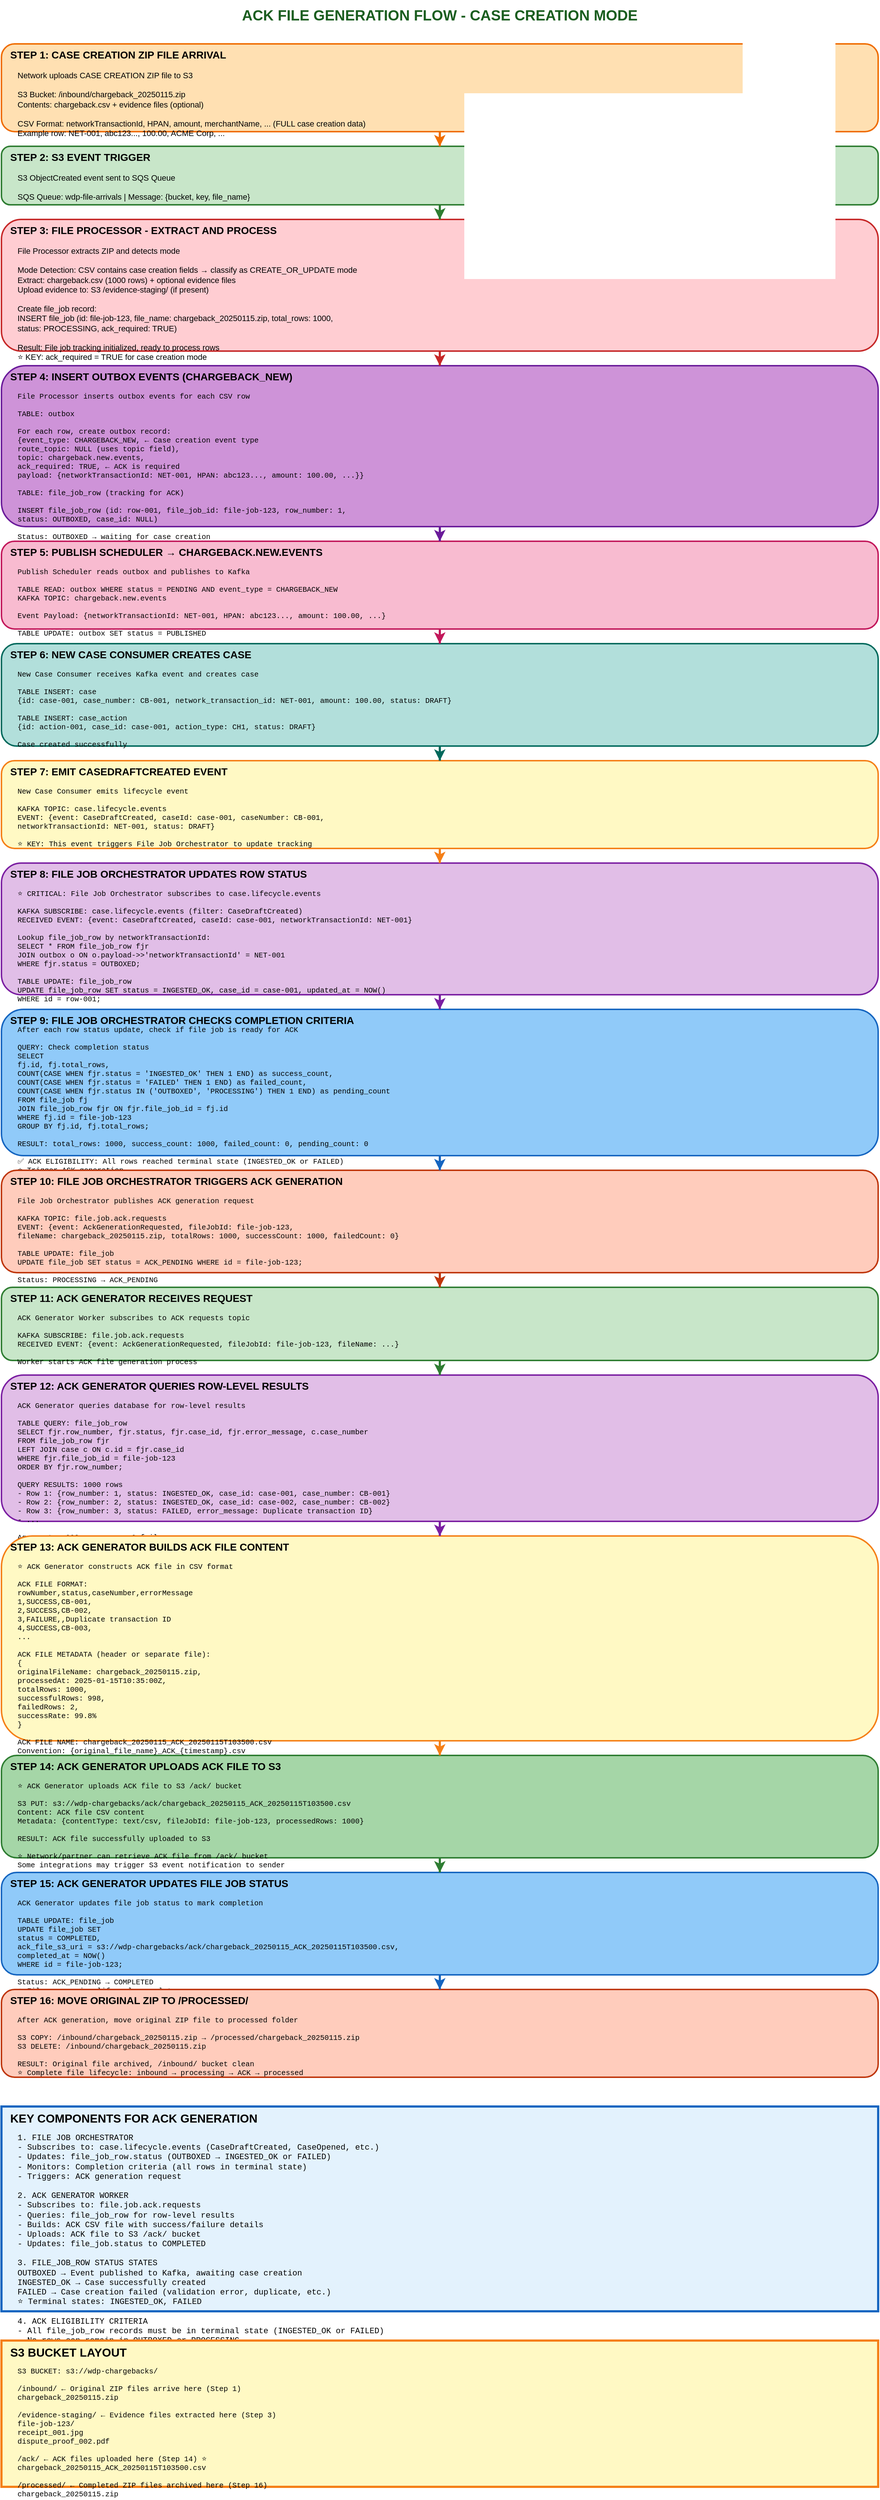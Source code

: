 <mxfile version="28.2.5">
  <diagram id="ack-flow" name="ACK Generation Flow">
    <mxGraphModel dx="646" dy="416" grid="1" gridSize="10" guides="1" tooltips="1" connect="1" arrows="1" fold="1" page="1" pageScale="1" pageWidth="1400" pageHeight="3800" math="0" shadow="0">
      <root>
        <mxCell id="0" />
        <mxCell id="1" parent="0" />
        <mxCell id="title" value="ACK FILE GENERATION FLOW - CASE CREATION MODE" style="text;html=1;strokeColor=none;fillColor=none;align=center;verticalAlign=middle;whiteSpace=wrap;fontSize=20;fontStyle=1;fontColor=#1b5e20;" parent="1" vertex="1">
          <mxGeometry x="100" y="20" width="1200" height="40" as="geometry" />
        </mxCell>
        <mxCell id="step1-box" value="STEP 1: CASE CREATION ZIP FILE ARRIVAL" style="rounded=1;whiteSpace=wrap;html=1;fillColor=#ffe0b2;strokeColor=#ef6c00;fontSize=14;fontStyle=1;align=left;verticalAlign=top;spacingLeft=10;strokeWidth=2;" parent="1" vertex="1">
          <mxGeometry x="100" y="80" width="1200" height="120" as="geometry" />
        </mxCell>
        <mxCell id="step1-detail" value="Network uploads CASE CREATION ZIP file to S3&#xa;&#xa;S3 Bucket: /inbound/chargeback_20250115.zip&#xa;Contents: chargeback.csv + evidence files (optional)&#xa;&#xa;CSV Format: networkTransactionId, HPAN, amount, merchantName, ... (FULL case creation data)&#xa;Example row: NET-001, abc123..., 100.00, ACME Corp, ..." style="text;html=1;strokeColor=none;fillColor=none;align=left;verticalAlign=top;whiteSpace=wrap;fontSize=11;spacingLeft=10;" parent="1" vertex="1">
          <mxGeometry x="110" y="110" width="1180" height="80" as="geometry" />
        </mxCell>
        <mxCell id="step2-box" value="STEP 2: S3 EVENT TRIGGER" style="rounded=1;whiteSpace=wrap;html=1;fillColor=#c8e6c9;strokeColor=#2e7d32;fontSize=14;fontStyle=1;align=left;verticalAlign=top;spacingLeft=10;strokeWidth=2;" parent="1" vertex="1">
          <mxGeometry x="100" y="220" width="1200" height="80" as="geometry" />
        </mxCell>
        <mxCell id="step2-detail" value="S3 ObjectCreated event sent to SQS Queue&#xa;&#xa;SQS Queue: wdp-file-arrivals | Message: {bucket, key, file_name}" style="text;html=1;strokeColor=none;fillColor=none;align=left;verticalAlign=top;whiteSpace=wrap;fontSize=11;spacingLeft=10;" parent="1" vertex="1">
          <mxGeometry x="110" y="250" width="1180" height="40" as="geometry" />
        </mxCell>
        <mxCell id="step3-box" value="STEP 3: FILE PROCESSOR - EXTRACT AND PROCESS" style="rounded=1;whiteSpace=wrap;html=1;fillColor=#ffcdd2;strokeColor=#c62828;fontSize=14;fontStyle=1;align=left;verticalAlign=top;spacingLeft=10;strokeWidth=2;" parent="1" vertex="1">
          <mxGeometry x="100" y="320" width="1200" height="180" as="geometry" />
        </mxCell>
        <mxCell id="step3-detail" value="File Processor extracts ZIP and detects mode&#xa;&#xa;Mode Detection: CSV contains case creation fields → classify as CREATE_OR_UPDATE mode&#xa;Extract: chargeback.csv (1000 rows) + optional evidence files&#xa;Upload evidence to: S3 /evidence-staging/ (if present)&#xa;&#xa;Create file_job record:&#xa;INSERT file_job (id: file-job-123, file_name: chargeback_20250115.zip, total_rows: 1000, &#xa;                  status: PROCESSING, ack_required: TRUE)&#xa;&#xa;Result: File job tracking initialized, ready to process rows&#xa;⭐ KEY: ack_required = TRUE for case creation mode" style="text;html=1;strokeColor=none;fillColor=none;align=left;verticalAlign=top;whiteSpace=wrap;fontSize=11;spacingLeft=10;" parent="1" vertex="1">
          <mxGeometry x="110" y="350" width="1180" height="140" as="geometry" />
        </mxCell>
        <mxCell id="step4-box" value="STEP 4: INSERT OUTBOX EVENTS (CHARGEBACK_NEW)" style="rounded=1;whiteSpace=wrap;html=1;fillColor=#ce93d8;strokeColor=#6a1b9a;fontSize=14;fontStyle=1;align=left;verticalAlign=top;spacingLeft=10;strokeWidth=2;" parent="1" vertex="1">
          <mxGeometry x="100" y="520" width="1200" height="220" as="geometry" />
        </mxCell>
        <mxCell id="step4-detail" value="File Processor inserts outbox events for each CSV row&#xa;&#xa;TABLE: outbox&#xa;&#xa;For each row, create outbox record:&#xa;{event_type: CHARGEBACK_NEW,  ← Case creation event type&#xa; route_topic: NULL (uses topic field),&#xa; topic: chargeback.new.events,&#xa; ack_required: TRUE,  ← ACK is required&#xa; payload: {networkTransactionId: NET-001, HPAN: abc123..., amount: 100.00, ...}}&#xa;&#xa;TABLE: file_job_row (tracking for ACK)&#xa;&#xa;INSERT file_job_row (id: row-001, file_job_id: file-job-123, row_number: 1, &#xa;                      status: OUTBOXED, case_id: NULL)&#xa;&#xa;Status: OUTBOXED → waiting for case creation&#xa;&#xa;⭐ KEY: file_job_row.status tracks row-level completion for ACK eligibility" style="text;html=1;strokeColor=none;fillColor=none;align=left;verticalAlign=top;whiteSpace=wrap;fontSize=10;spacingLeft=10;fontFamily=Courier New;" parent="1" vertex="1">
          <mxGeometry x="110" y="550" width="1180" height="180" as="geometry" />
        </mxCell>
        <mxCell id="step5-box" value="STEP 5: PUBLISH SCHEDULER → CHARGEBACK.NEW.EVENTS" style="rounded=1;whiteSpace=wrap;html=1;fillColor=#f8bbd0;strokeColor=#c2185b;fontSize=14;fontStyle=1;align=left;verticalAlign=top;spacingLeft=10;strokeWidth=2;" parent="1" vertex="1">
          <mxGeometry x="100" y="760" width="1200" height="120" as="geometry" />
        </mxCell>
        <mxCell id="step5-detail" value="Publish Scheduler reads outbox and publishes to Kafka&#xa;&#xa;TABLE READ: outbox WHERE status = PENDING AND event_type = CHARGEBACK_NEW&#xa;KAFKA TOPIC: chargeback.new.events&#xa;&#xa;Event Payload: {networkTransactionId: NET-001, HPAN: abc123..., amount: 100.00, ...}&#xa;&#xa;TABLE UPDATE: outbox SET status = PUBLISHED" style="text;html=1;strokeColor=none;fillColor=none;align=left;verticalAlign=top;whiteSpace=wrap;fontSize=10;spacingLeft=10;fontFamily=Courier New;" parent="1" vertex="1">
          <mxGeometry x="110" y="790" width="1180" height="80" as="geometry" />
        </mxCell>
        <mxCell id="step6-box" value="STEP 6: NEW CASE CONSUMER CREATES CASE" style="rounded=1;whiteSpace=wrap;html=1;fillColor=#b2dfdb;strokeColor=#00695c;fontSize=14;fontStyle=1;align=left;verticalAlign=top;spacingLeft=10;strokeWidth=2;" parent="1" vertex="1">
          <mxGeometry x="100" y="900" width="1200" height="140" as="geometry" />
        </mxCell>
        <mxCell id="step6-detail" value="New Case Consumer receives Kafka event and creates case&#xa;&#xa;TABLE INSERT: case&#xa;{id: case-001, case_number: CB-001, network_transaction_id: NET-001, amount: 100.00, status: DRAFT}&#xa;&#xa;TABLE INSERT: case_action&#xa;{id: action-001, case_id: case-001, action_type: CH1, status: DRAFT}&#xa;&#xa;Case created successfully" style="text;html=1;strokeColor=none;fillColor=none;align=left;verticalAlign=top;whiteSpace=wrap;fontSize=10;spacingLeft=10;fontFamily=Courier New;" parent="1" vertex="1">
          <mxGeometry x="110" y="930" width="1180" height="100" as="geometry" />
        </mxCell>
        <mxCell id="step7-box" value="STEP 7: EMIT CASEDRAFTCREATED EVENT" style="rounded=1;whiteSpace=wrap;html=1;fillColor=#fff9c4;strokeColor=#f57f17;fontSize=14;fontStyle=1;align=left;verticalAlign=top;spacingLeft=10;strokeWidth=2;" parent="1" vertex="1">
          <mxGeometry x="100" y="1060" width="1200" height="120" as="geometry" />
        </mxCell>
        <mxCell id="step7-detail" value="New Case Consumer emits lifecycle event&#xa;&#xa;KAFKA TOPIC: case.lifecycle.events&#xa;EVENT: {event: CaseDraftCreated, caseId: case-001, caseNumber: CB-001, &#xa;        networkTransactionId: NET-001, status: DRAFT}&#xa;&#xa;⭐ KEY: This event triggers File Job Orchestrator to update tracking" style="text;html=1;strokeColor=none;fillColor=none;align=left;verticalAlign=top;whiteSpace=wrap;fontSize=10;spacingLeft=10;fontFamily=Courier New;" parent="1" vertex="1">
          <mxGeometry x="110" y="1090" width="1180" height="80" as="geometry" />
        </mxCell>
        <mxCell id="step8-box" value="STEP 8: FILE JOB ORCHESTRATOR UPDATES ROW STATUS" style="rounded=1;whiteSpace=wrap;html=1;fillColor=#e1bee7;strokeColor=#7b1fa2;fontSize=14;fontStyle=1;align=left;verticalAlign=top;spacingLeft=10;strokeWidth=2;" parent="1" vertex="1">
          <mxGeometry x="100" y="1200" width="1200" height="180" as="geometry" />
        </mxCell>
        <mxCell id="step8-detail" value="⭐ CRITICAL: File Job Orchestrator subscribes to case.lifecycle.events&#xa;&#xa;KAFKA SUBSCRIBE: case.lifecycle.events (filter: CaseDraftCreated)&#xa;RECEIVED EVENT: {event: CaseDraftCreated, caseId: case-001, networkTransactionId: NET-001}&#xa;&#xa;Lookup file_job_row by networkTransactionId:&#xa;SELECT * FROM file_job_row fjr&#xa;JOIN outbox o ON o.payload-&gt;&gt;&#39;networkTransactionId&#39; = NET-001&#xa;WHERE fjr.status = OUTBOXED;&#xa;&#xa;TABLE UPDATE: file_job_row&#xa;UPDATE file_job_row SET status = INGESTED_OK, case_id = case-001, updated_at = NOW()&#xa;WHERE id = row-001;&#xa;&#xa;Status: OUTBOXED → INGESTED_OK (successful case creation)&#xa;&#xa;⭐ KEY: This status change is essential for ACK generation eligibility" style="text;html=1;strokeColor=none;fillColor=none;align=left;verticalAlign=top;whiteSpace=wrap;fontSize=10;spacingLeft=10;fontFamily=Courier New;" parent="1" vertex="1">
          <mxGeometry x="110" y="1230" width="1180" height="140" as="geometry" />
        </mxCell>
        <mxCell id="step9-box" value="STEP 9: FILE JOB ORCHESTRATOR CHECKS COMPLETION CRITERIA" style="rounded=1;whiteSpace=wrap;html=1;fillColor=#90caf9;strokeColor=#1565c0;fontSize=14;fontStyle=1;align=left;verticalAlign=top;spacingLeft=10;strokeWidth=2;" parent="1" vertex="1">
          <mxGeometry x="100" y="1400" width="1200" height="200" as="geometry" />
        </mxCell>
        <mxCell id="step9-detail" value="After each row status update, check if file job is ready for ACK&#xa;&#xa;QUERY: Check completion status&#xa;SELECT &#xa;  fj.id, fj.total_rows,&#xa;  COUNT(CASE WHEN fjr.status = &#39;INGESTED_OK&#39; THEN 1 END) as success_count,&#xa;  COUNT(CASE WHEN fjr.status = &#39;FAILED&#39; THEN 1 END) as failed_count,&#xa;  COUNT(CASE WHEN fjr.status IN (&#39;OUTBOXED&#39;, &#39;PROCESSING&#39;) THEN 1 END) as pending_count&#xa;FROM file_job fj&#xa;JOIN file_job_row fjr ON fjr.file_job_id = fj.id&#xa;WHERE fj.id = file-job-123&#xa;GROUP BY fj.id, fj.total_rows;&#xa;&#xa;RESULT: total_rows: 1000, success_count: 1000, failed_count: 0, pending_count: 0&#xa;&#xa;✅ ACK ELIGIBILITY: All rows reached terminal state (INGESTED_OK or FAILED)&#xa;⭐ Trigger ACK generation" style="text;html=1;strokeColor=none;fillColor=none;align=left;verticalAlign=top;whiteSpace=wrap;fontSize=10;spacingLeft=10;fontFamily=Courier New;" parent="1" vertex="1">
          <mxGeometry x="110" y="1416" width="1180" height="160" as="geometry" />
        </mxCell>
        <mxCell id="step10-box" value="STEP 10: FILE JOB ORCHESTRATOR TRIGGERS ACK GENERATION" style="rounded=1;whiteSpace=wrap;html=1;fillColor=#ffccbc;strokeColor=#bf360c;fontSize=14;fontStyle=1;align=left;verticalAlign=top;spacingLeft=10;strokeWidth=2;" parent="1" vertex="1">
          <mxGeometry x="100" y="1620" width="1200" height="140" as="geometry" />
        </mxCell>
        <mxCell id="step10-detail" value="File Job Orchestrator publishes ACK generation request&#xa;&#xa;KAFKA TOPIC: file.job.ack.requests&#xa;EVENT: {event: AckGenerationRequested, fileJobId: file-job-123, &#xa;        fileName: chargeback_20250115.zip, totalRows: 1000, successCount: 1000, failedCount: 0}&#xa;&#xa;TABLE UPDATE: file_job&#xa;UPDATE file_job SET status = ACK_PENDING WHERE id = file-job-123;&#xa;&#xa;Status: PROCESSING → ACK_PENDING" style="text;html=1;strokeColor=none;fillColor=none;align=left;verticalAlign=top;whiteSpace=wrap;fontSize=10;spacingLeft=10;fontFamily=Courier New;" parent="1" vertex="1">
          <mxGeometry x="110" y="1650" width="1180" height="100" as="geometry" />
        </mxCell>
        <mxCell id="step11-box" value="STEP 11: ACK GENERATOR RECEIVES REQUEST" style="rounded=1;whiteSpace=wrap;html=1;fillColor=#c8e6c9;strokeColor=#2e7d32;fontSize=14;fontStyle=1;align=left;verticalAlign=top;spacingLeft=10;strokeWidth=2;" parent="1" vertex="1">
          <mxGeometry x="100" y="1780" width="1200" height="100" as="geometry" />
        </mxCell>
        <mxCell id="step11-detail" value="ACK Generator Worker subscribes to ACK requests topic&#xa;&#xa;KAFKA SUBSCRIBE: file.job.ack.requests&#xa;RECEIVED EVENT: {event: AckGenerationRequested, fileJobId: file-job-123, fileName: ...}&#xa;&#xa;Worker starts ACK file generation process" style="text;html=1;strokeColor=none;fillColor=none;align=left;verticalAlign=top;whiteSpace=wrap;fontSize=10;spacingLeft=10;fontFamily=Courier New;" parent="1" vertex="1">
          <mxGeometry x="110" y="1810" width="1180" height="60" as="geometry" />
        </mxCell>
        <mxCell id="step12-box" value="STEP 12: ACK GENERATOR QUERIES ROW-LEVEL RESULTS" style="rounded=1;whiteSpace=wrap;html=1;fillColor=#e1bee7;strokeColor=#7b1fa2;fontSize=14;fontStyle=1;align=left;verticalAlign=top;spacingLeft=10;strokeWidth=2;" parent="1" vertex="1">
          <mxGeometry x="100" y="1900" width="1200" height="200" as="geometry" />
        </mxCell>
        <mxCell id="step12-detail" value="ACK Generator queries database for row-level results&#xa;&#xa;TABLE QUERY: file_job_row&#xa;SELECT fjr.row_number, fjr.status, fjr.case_id, fjr.error_message, c.case_number&#xa;FROM file_job_row fjr&#xa;LEFT JOIN case c ON c.id = fjr.case_id&#xa;WHERE fjr.file_job_id = file-job-123&#xa;ORDER BY fjr.row_number;&#xa;&#xa;QUERY RESULTS: 1000 rows&#xa;- Row 1: {row_number: 1, status: INGESTED_OK, case_id: case-001, case_number: CB-001}&#xa;- Row 2: {row_number: 2, status: INGESTED_OK, case_id: case-002, case_number: CB-002}&#xa;- Row 3: {row_number: 3, status: FAILED, error_message: Duplicate transaction ID}&#xa;- ...&#xa;&#xa;Aggregate: 998 successes, 2 failures" style="text;html=1;strokeColor=none;fillColor=none;align=left;verticalAlign=top;whiteSpace=wrap;fontSize=10;spacingLeft=10;fontFamily=Courier New;" parent="1" vertex="1">
          <mxGeometry x="110" y="1930" width="1180" height="160" as="geometry" />
        </mxCell>
        <mxCell id="step13-box" value="STEP 13: ACK GENERATOR BUILDS ACK FILE CONTENT" style="rounded=1;whiteSpace=wrap;html=1;fillColor=#fff9c4;strokeColor=#f57f17;fontSize=14;fontStyle=1;align=left;verticalAlign=top;spacingLeft=10;strokeWidth=2;" parent="1" vertex="1">
          <mxGeometry x="100" y="2120" width="1200" height="280" as="geometry" />
        </mxCell>
        <mxCell id="step13-detail" value="⭐ ACK Generator constructs ACK file in CSV format&#xa;&#xa;ACK FILE FORMAT:&#xa;rowNumber,status,caseNumber,errorMessage&#xa;1,SUCCESS,CB-001,&#xa;2,SUCCESS,CB-002,&#xa;3,FAILURE,,Duplicate transaction ID&#xa;4,SUCCESS,CB-003,&#xa;...&#xa;&#xa;ACK FILE METADATA (header or separate file):&#xa;{&#xa;  originalFileName: chargeback_20250115.zip,&#xa;  processedAt: 2025-01-15T10:35:00Z,&#xa;  totalRows: 1000,&#xa;  successfulRows: 998,&#xa;  failedRows: 2,&#xa;  successRate: 99.8%&#xa;}&#xa;&#xa;ACK FILE NAME: chargeback_20250115_ACK_20250115T103500.csv&#xa;Convention: {original_file_name}_ACK_{timestamp}.csv&#xa;&#xa;Result: ACK file content ready for upload" style="text;html=1;strokeColor=none;fillColor=none;align=left;verticalAlign=top;whiteSpace=wrap;fontSize=10;spacingLeft=10;fontFamily=Courier New;" parent="1" vertex="1">
          <mxGeometry x="110" y="2150" width="1180" height="240" as="geometry" />
        </mxCell>
        <mxCell id="step14-box" value="STEP 14: ACK GENERATOR UPLOADS ACK FILE TO S3" style="rounded=1;whiteSpace=wrap;html=1;fillColor=#a5d6a7;strokeColor=#2e7d32;fontSize=14;fontStyle=1;align=left;verticalAlign=top;spacingLeft=10;strokeWidth=2;" parent="1" vertex="1">
          <mxGeometry x="100" y="2420" width="1200" height="140" as="geometry" />
        </mxCell>
        <mxCell id="step14-detail" value="⭐ ACK Generator uploads ACK file to S3 /ack/ bucket&#xa;&#xa;S3 PUT: s3://wdp-chargebacks/ack/chargeback_20250115_ACK_20250115T103500.csv&#xa;Content: ACK file CSV content&#xa;Metadata: {contentType: text/csv, fileJobId: file-job-123, processedRows: 1000}&#xa;&#xa;RESULT: ACK file successfully uploaded to S3&#xa;&#xa;⭐ Network/partner can retrieve ACK file from /ack/ bucket&#xa;Some integrations may trigger S3 event notification to sender" style="text;html=1;strokeColor=none;fillColor=none;align=left;verticalAlign=top;whiteSpace=wrap;fontSize=10;spacingLeft=10;fontFamily=Courier New;" parent="1" vertex="1">
          <mxGeometry x="110" y="2450" width="1180" height="100" as="geometry" />
        </mxCell>
        <mxCell id="step15-box" value="STEP 15: ACK GENERATOR UPDATES FILE JOB STATUS" style="rounded=1;whiteSpace=wrap;html=1;fillColor=#90caf9;strokeColor=#1565c0;fontSize=14;fontStyle=1;align=left;verticalAlign=top;spacingLeft=10;strokeWidth=2;" parent="1" vertex="1">
          <mxGeometry x="100" y="2580" width="1200" height="140" as="geometry" />
        </mxCell>
        <mxCell id="step15-detail" value="ACK Generator updates file job status to mark completion&#xa;&#xa;TABLE UPDATE: file_job&#xa;UPDATE file_job SET &#xa;  status = COMPLETED, &#xa;  ack_file_s3_uri = s3://wdp-chargebacks/ack/chargeback_20250115_ACK_20250115T103500.csv,&#xa;  completed_at = NOW()&#xa;WHERE id = file-job-123;&#xa;&#xa;Status: ACK_PENDING → COMPLETED&#xa;⭐ File processing lifecycle complete" style="text;html=1;strokeColor=none;fillColor=none;align=left;verticalAlign=top;whiteSpace=wrap;fontSize=10;spacingLeft=10;fontFamily=Courier New;" parent="1" vertex="1">
          <mxGeometry x="110" y="2610" width="1180" height="100" as="geometry" />
        </mxCell>
        <mxCell id="step16-box" value="STEP 16: MOVE ORIGINAL ZIP TO /PROCESSED/" style="rounded=1;whiteSpace=wrap;html=1;fillColor=#ffccbc;strokeColor=#bf360c;fontSize=14;fontStyle=1;align=left;verticalAlign=top;spacingLeft=10;strokeWidth=2;" parent="1" vertex="1">
          <mxGeometry x="100" y="2740" width="1200" height="120" as="geometry" />
        </mxCell>
        <mxCell id="step16-detail" value="After ACK generation, move original ZIP file to processed folder&#xa;&#xa;S3 COPY: /inbound/chargeback_20250115.zip → /processed/chargeback_20250115.zip&#xa;S3 DELETE: /inbound/chargeback_20250115.zip&#xa;&#xa;RESULT: Original file archived, /inbound/ bucket clean&#xa;⭐ Complete file lifecycle: inbound → processing → ACK → processed" style="text;html=1;strokeColor=none;fillColor=none;align=left;verticalAlign=top;whiteSpace=wrap;fontSize=10;spacingLeft=10;fontFamily=Courier New;" parent="1" vertex="1">
          <mxGeometry x="110" y="2770" width="1180" height="80" as="geometry" />
        </mxCell>
        <mxCell id="components-box" value="KEY COMPONENTS FOR ACK GENERATION" style="rounded=0;whiteSpace=wrap;html=1;fillColor=#e3f2fd;strokeColor=#1565c0;fontSize=16;fontStyle=1;align=left;verticalAlign=top;spacingLeft=10;strokeWidth=3;" parent="1" vertex="1">
          <mxGeometry x="100" y="2900" width="1200" height="280" as="geometry" />
        </mxCell>
        <mxCell id="components-detail" value="1. FILE JOB ORCHESTRATOR&#xa;   - Subscribes to: case.lifecycle.events (CaseDraftCreated, CaseOpened, etc.)&#xa;   - Updates: file_job_row.status (OUTBOXED → INGESTED_OK or FAILED)&#xa;   - Monitors: Completion criteria (all rows in terminal state)&#xa;   - Triggers: ACK generation request&#xa;&#xa;2. ACK GENERATOR WORKER&#xa;   - Subscribes to: file.job.ack.requests&#xa;   - Queries: file_job_row for row-level results&#xa;   - Builds: ACK CSV file with success/failure details&#xa;   - Uploads: ACK file to S3 /ack/ bucket&#xa;   - Updates: file_job.status to COMPLETED&#xa;&#xa;3. FILE_JOB_ROW STATUS STATES&#xa;   OUTBOXED → Event published to Kafka, awaiting case creation&#xa;   INGESTED_OK → Case successfully created&#xa;   FAILED → Case creation failed (validation error, duplicate, etc.)&#xa;   ⭐ Terminal states: INGESTED_OK, FAILED&#xa;&#xa;4. ACK ELIGIBILITY CRITERIA&#xa;   - All file_job_row records must be in terminal state (INGESTED_OK or FAILED)&#xa;   - No rows can remain in OUTBOXED or PROCESSING&#xa;   - file_job.ack_required must be TRUE" style="text;html=1;strokeColor=none;fillColor=none;align=left;verticalAlign=top;whiteSpace=wrap;fontSize=11;spacingLeft=10;fontFamily=Courier New;" parent="1" vertex="1">
          <mxGeometry x="110" y="2930" width="1180" height="240" as="geometry" />
        </mxCell>
        <mxCell id="s3-box" value="S3 BUCKET LAYOUT" style="rounded=0;whiteSpace=wrap;html=1;fillColor=#fff9c4;strokeColor=#f57f17;fontSize=16;fontStyle=1;align=left;verticalAlign=top;spacingLeft=10;strokeWidth=3;" parent="1" vertex="1">
          <mxGeometry x="100" y="3220" width="1200" height="200" as="geometry" />
        </mxCell>
        <mxCell id="s3-detail" value="S3 BUCKET: s3://wdp-chargebacks/&#xa;&#xa;/inbound/                    ← Original ZIP files arrive here (Step 1)&#xa;  chargeback_20250115.zip&#xa;&#xa;/evidence-staging/           ← Evidence files extracted here (Step 3)&#xa;  file-job-123/&#xa;    receipt_001.jpg&#xa;    dispute_proof_002.pdf&#xa;&#xa;/ack/                        ← ACK files uploaded here (Step 14) ⭐&#xa;  chargeback_20250115_ACK_20250115T103500.csv&#xa;&#xa;/processed/                  ← Completed ZIP files archived here (Step 16)&#xa;  chargeback_20250115.zip" style="text;html=1;strokeColor=none;fillColor=none;align=left;verticalAlign=top;whiteSpace=wrap;fontSize=10;spacingLeft=10;fontFamily=Courier New;" parent="1" vertex="1">
          <mxGeometry x="110" y="3250" width="1180" height="160" as="geometry" />
        </mxCell>
        <mxCell id="arr1" style="edgeStyle=orthogonalEdgeStyle;rounded=0;orthogonalLoop=1;jettySize=auto;html=1;strokeWidth=3;strokeColor=#ef6c00;entryX=0.5;entryY=0;" parent="1" source="step1-box" target="step2-box" edge="1">
          <mxGeometry relative="1" as="geometry" />
        </mxCell>
        <mxCell id="arr2" style="edgeStyle=orthogonalEdgeStyle;rounded=0;orthogonalLoop=1;jettySize=auto;html=1;strokeWidth=3;strokeColor=#2e7d32;entryX=0.5;entryY=0;" parent="1" source="step2-box" target="step3-box" edge="1">
          <mxGeometry relative="1" as="geometry" />
        </mxCell>
        <mxCell id="arr3" style="edgeStyle=orthogonalEdgeStyle;rounded=0;orthogonalLoop=1;jettySize=auto;html=1;strokeWidth=3;strokeColor=#c62828;entryX=0.5;entryY=0;" parent="1" source="step3-box" target="step4-box" edge="1">
          <mxGeometry relative="1" as="geometry" />
        </mxCell>
        <mxCell id="arr4" style="edgeStyle=orthogonalEdgeStyle;rounded=0;orthogonalLoop=1;jettySize=auto;html=1;strokeWidth=3;strokeColor=#6a1b9a;entryX=0.5;entryY=0;" parent="1" source="step4-box" target="step5-box" edge="1">
          <mxGeometry relative="1" as="geometry" />
        </mxCell>
        <mxCell id="arr5" style="edgeStyle=orthogonalEdgeStyle;rounded=0;orthogonalLoop=1;jettySize=auto;html=1;strokeWidth=3;strokeColor=#c2185b;entryX=0.5;entryY=0;" parent="1" source="step5-box" target="step6-box" edge="1">
          <mxGeometry relative="1" as="geometry" />
        </mxCell>
        <mxCell id="arr6" style="edgeStyle=orthogonalEdgeStyle;rounded=0;orthogonalLoop=1;jettySize=auto;html=1;strokeWidth=3;strokeColor=#00695c;entryX=0.5;entryY=0;" parent="1" source="step6-box" target="step7-box" edge="1">
          <mxGeometry relative="1" as="geometry" />
        </mxCell>
        <mxCell id="arr7" style="edgeStyle=orthogonalEdgeStyle;rounded=0;orthogonalLoop=1;jettySize=auto;html=1;strokeWidth=3;strokeColor=#f57f17;entryX=0.5;entryY=0;" parent="1" source="step7-box" target="step8-box" edge="1">
          <mxGeometry relative="1" as="geometry" />
        </mxCell>
        <mxCell id="arr8" style="edgeStyle=orthogonalEdgeStyle;rounded=0;orthogonalLoop=1;jettySize=auto;html=1;strokeWidth=3;strokeColor=#7b1fa2;entryX=0.5;entryY=0;" parent="1" source="step8-box" target="step9-box" edge="1">
          <mxGeometry relative="1" as="geometry" />
        </mxCell>
        <mxCell id="arr9" style="edgeStyle=orthogonalEdgeStyle;rounded=0;orthogonalLoop=1;jettySize=auto;html=1;strokeWidth=3;strokeColor=#1565c0;entryX=0.5;entryY=0;" parent="1" source="step9-box" target="step10-box" edge="1">
          <mxGeometry relative="1" as="geometry" />
        </mxCell>
        <mxCell id="arr10" style="edgeStyle=orthogonalEdgeStyle;rounded=0;orthogonalLoop=1;jettySize=auto;html=1;strokeWidth=3;strokeColor=#bf360c;entryX=0.5;entryY=0;" parent="1" source="step10-box" target="step11-box" edge="1">
          <mxGeometry relative="1" as="geometry" />
        </mxCell>
        <mxCell id="arr11" style="edgeStyle=orthogonalEdgeStyle;rounded=0;orthogonalLoop=1;jettySize=auto;html=1;strokeWidth=3;strokeColor=#2e7d32;entryX=0.5;entryY=0;" parent="1" source="step11-box" target="step12-box" edge="1">
          <mxGeometry relative="1" as="geometry" />
        </mxCell>
        <mxCell id="arr12" style="edgeStyle=orthogonalEdgeStyle;rounded=0;orthogonalLoop=1;jettySize=auto;html=1;strokeWidth=3;strokeColor=#7b1fa2;entryX=0.5;entryY=0;" parent="1" source="step12-box" target="step13-box" edge="1">
          <mxGeometry relative="1" as="geometry" />
        </mxCell>
        <mxCell id="arr13" style="edgeStyle=orthogonalEdgeStyle;rounded=0;orthogonalLoop=1;jettySize=auto;html=1;strokeWidth=3;strokeColor=#f57f17;entryX=0.5;entryY=0;" parent="1" source="step13-box" target="step14-box" edge="1">
          <mxGeometry relative="1" as="geometry" />
        </mxCell>
        <mxCell id="arr14" style="edgeStyle=orthogonalEdgeStyle;rounded=0;orthogonalLoop=1;jettySize=auto;html=1;strokeWidth=3;strokeColor=#2e7d32;entryX=0.5;entryY=0;" parent="1" source="step14-box" target="step15-box" edge="1">
          <mxGeometry relative="1" as="geometry" />
        </mxCell>
        <mxCell id="arr15" style="edgeStyle=orthogonalEdgeStyle;rounded=0;orthogonalLoop=1;jettySize=auto;html=1;strokeWidth=3;strokeColor=#1565c0;entryX=0.5;entryY=0;" parent="1" source="step15-box" target="step16-box" edge="1">
          <mxGeometry relative="1" as="geometry" />
        </mxCell>
      </root>
    </mxGraphModel>
  </diagram>
</mxfile>

